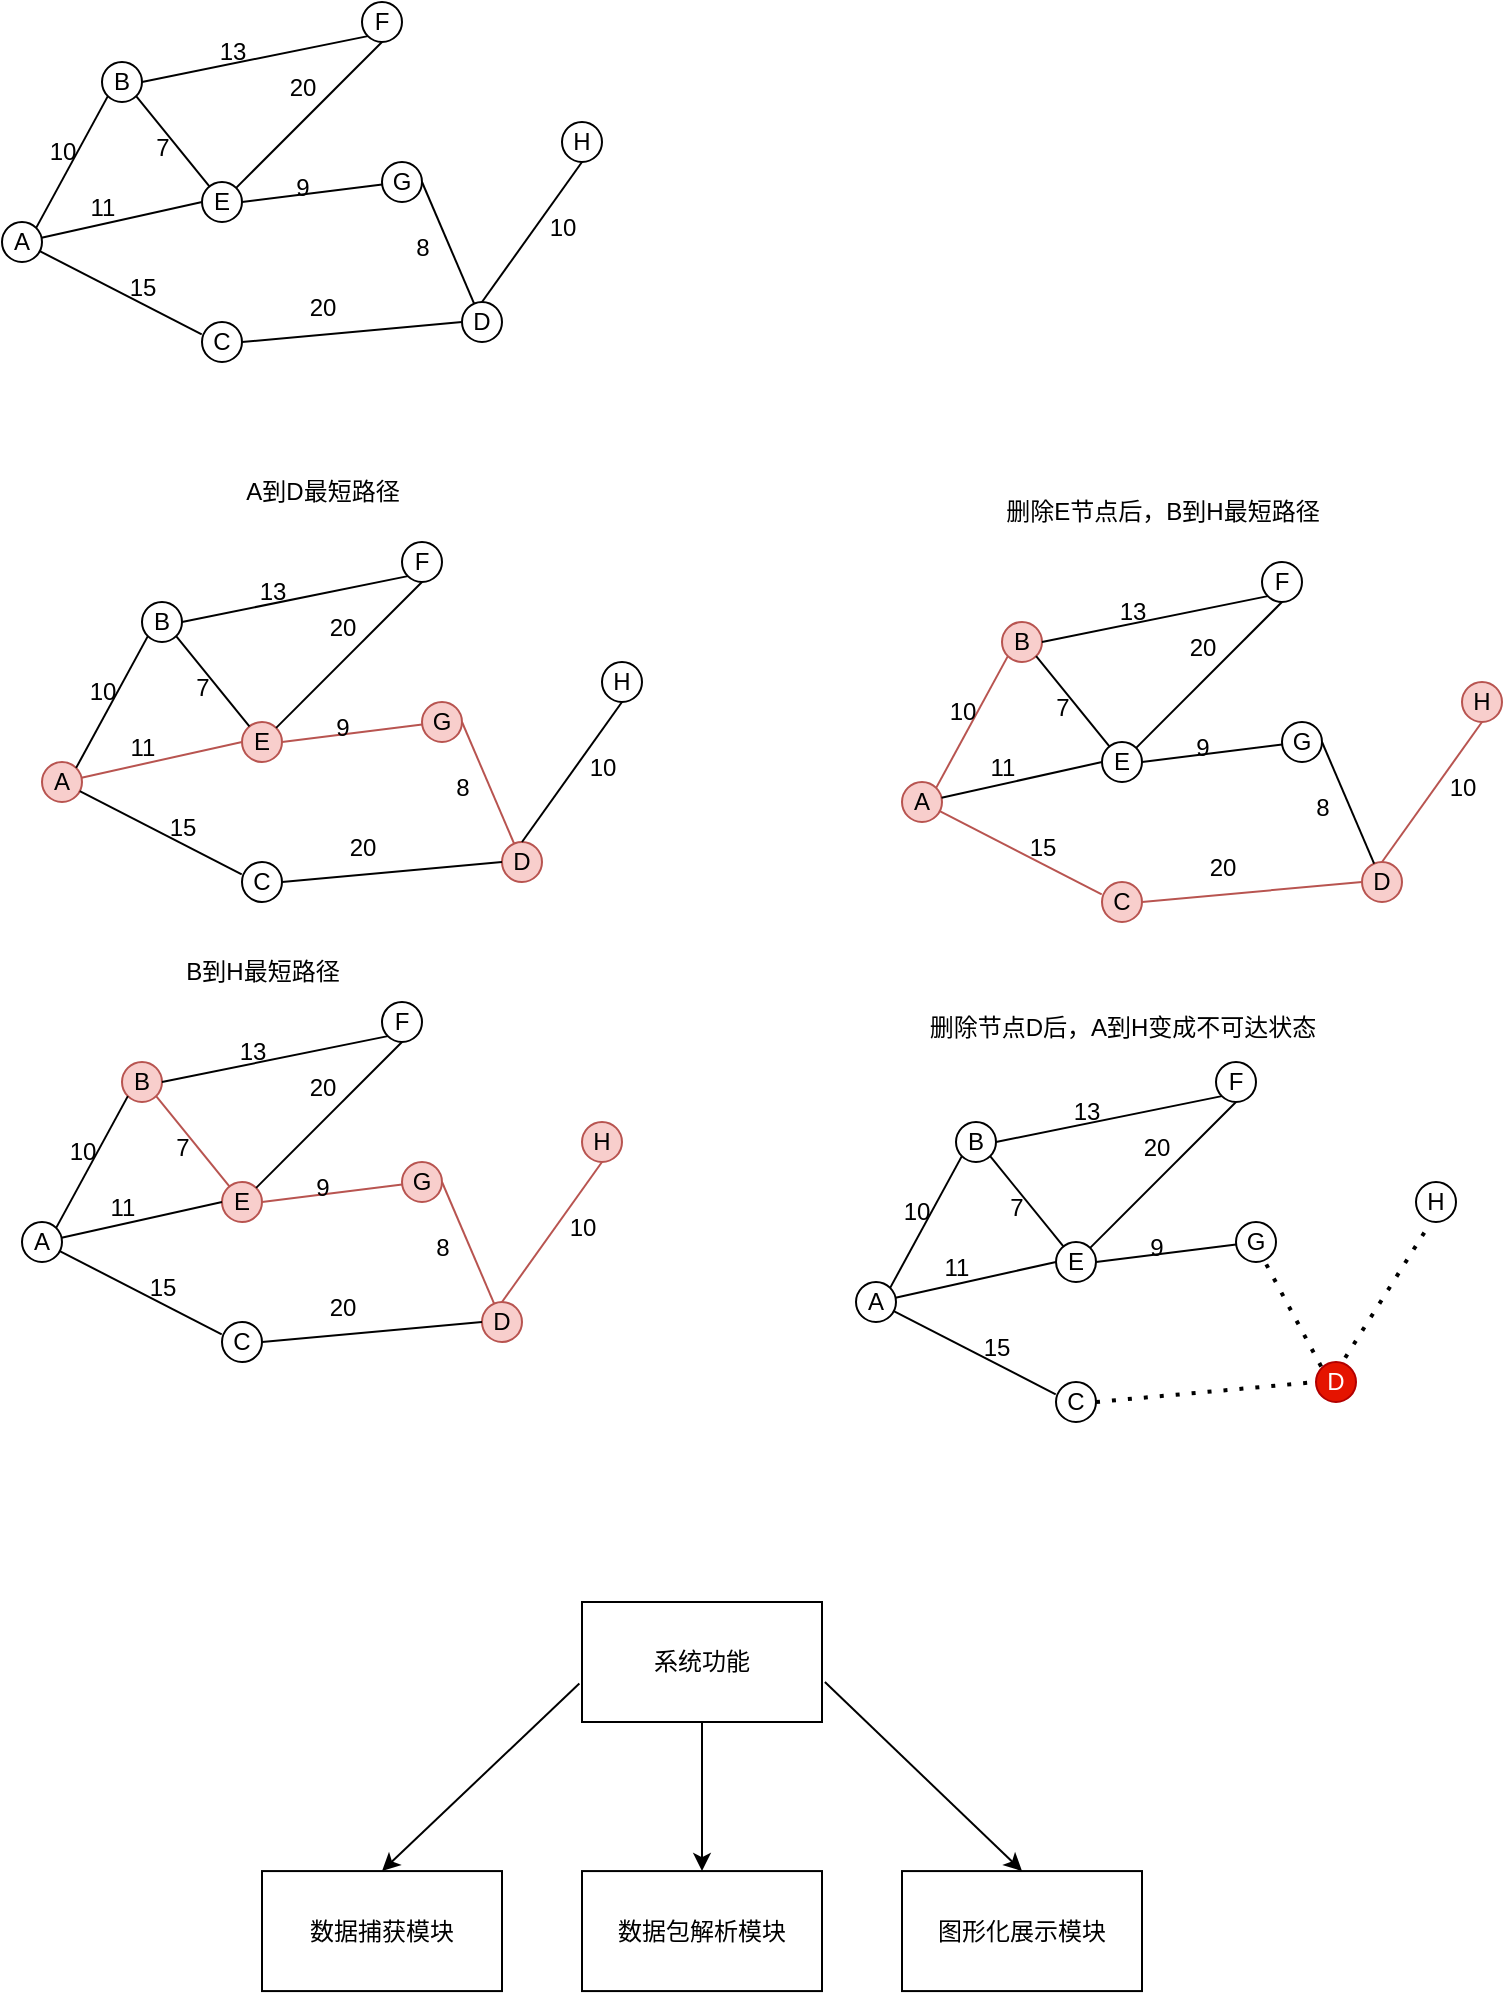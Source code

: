 <mxfile version="24.8.4">
  <diagram name="第 1 页" id="j2bMrI5FaiPhLmk5jfZU">
    <mxGraphModel dx="983" dy="539" grid="1" gridSize="10" guides="1" tooltips="1" connect="1" arrows="1" fold="1" page="1" pageScale="1" pageWidth="827" pageHeight="1169" math="0" shadow="0">
      <root>
        <mxCell id="0" />
        <mxCell id="1" parent="0" />
        <mxCell id="vtL7lDyUbymV2ma0Of8F-2" value="A" style="ellipse;whiteSpace=wrap;html=1;aspect=fixed;" parent="1" vertex="1">
          <mxGeometry x="100" y="350" width="20" height="20" as="geometry" />
        </mxCell>
        <mxCell id="vtL7lDyUbymV2ma0Of8F-3" value="B" style="ellipse;whiteSpace=wrap;html=1;aspect=fixed;" parent="1" vertex="1">
          <mxGeometry x="150" y="270" width="20" height="20" as="geometry" />
        </mxCell>
        <mxCell id="vtL7lDyUbymV2ma0Of8F-4" value="C" style="ellipse;whiteSpace=wrap;html=1;aspect=fixed;" parent="1" vertex="1">
          <mxGeometry x="200" y="400" width="20" height="20" as="geometry" />
        </mxCell>
        <mxCell id="vtL7lDyUbymV2ma0Of8F-5" value="D" style="ellipse;whiteSpace=wrap;html=1;aspect=fixed;" parent="1" vertex="1">
          <mxGeometry x="330" y="390" width="20" height="20" as="geometry" />
        </mxCell>
        <mxCell id="vtL7lDyUbymV2ma0Of8F-6" value="E" style="ellipse;whiteSpace=wrap;html=1;aspect=fixed;" parent="1" vertex="1">
          <mxGeometry x="200" y="330" width="20" height="20" as="geometry" />
        </mxCell>
        <mxCell id="vtL7lDyUbymV2ma0Of8F-7" value="F" style="ellipse;whiteSpace=wrap;html=1;aspect=fixed;" parent="1" vertex="1">
          <mxGeometry x="280" y="240" width="20" height="20" as="geometry" />
        </mxCell>
        <mxCell id="vtL7lDyUbymV2ma0Of8F-8" value="G" style="ellipse;whiteSpace=wrap;html=1;aspect=fixed;" parent="1" vertex="1">
          <mxGeometry x="290" y="320" width="20" height="20" as="geometry" />
        </mxCell>
        <mxCell id="vtL7lDyUbymV2ma0Of8F-10" value="H" style="ellipse;whiteSpace=wrap;html=1;aspect=fixed;" parent="1" vertex="1">
          <mxGeometry x="380" y="300" width="20" height="20" as="geometry" />
        </mxCell>
        <mxCell id="vtL7lDyUbymV2ma0Of8F-48" value="" style="endArrow=none;html=1;rounded=0;exitX=1;exitY=0;exitDx=0;exitDy=0;entryX=0;entryY=1;entryDx=0;entryDy=0;" parent="1" source="vtL7lDyUbymV2ma0Of8F-2" target="vtL7lDyUbymV2ma0Of8F-3" edge="1">
          <mxGeometry width="50" height="50" relative="1" as="geometry">
            <mxPoint x="110" y="340" as="sourcePoint" />
            <mxPoint x="160" y="290" as="targetPoint" />
          </mxGeometry>
        </mxCell>
        <mxCell id="vtL7lDyUbymV2ma0Of8F-49" value="" style="endArrow=none;html=1;rounded=0;entryX=-0.007;entryY=0.307;entryDx=0;entryDy=0;entryPerimeter=0;" parent="1" source="vtL7lDyUbymV2ma0Of8F-2" target="vtL7lDyUbymV2ma0Of8F-4" edge="1">
          <mxGeometry width="50" height="50" relative="1" as="geometry">
            <mxPoint x="130" y="400" as="sourcePoint" />
            <mxPoint x="180" y="350" as="targetPoint" />
          </mxGeometry>
        </mxCell>
        <mxCell id="vtL7lDyUbymV2ma0Of8F-50" value="" style="endArrow=none;html=1;rounded=0;entryX=0;entryY=0.5;entryDx=0;entryDy=0;" parent="1" source="vtL7lDyUbymV2ma0Of8F-2" target="vtL7lDyUbymV2ma0Of8F-6" edge="1">
          <mxGeometry width="50" height="50" relative="1" as="geometry">
            <mxPoint x="130" y="370" as="sourcePoint" />
            <mxPoint x="180" y="320" as="targetPoint" />
          </mxGeometry>
        </mxCell>
        <mxCell id="vtL7lDyUbymV2ma0Of8F-51" value="" style="endArrow=none;html=1;rounded=0;exitX=1;exitY=1;exitDx=0;exitDy=0;" parent="1" source="vtL7lDyUbymV2ma0Of8F-3" target="vtL7lDyUbymV2ma0Of8F-6" edge="1">
          <mxGeometry width="50" height="50" relative="1" as="geometry">
            <mxPoint x="150" y="270" as="sourcePoint" />
            <mxPoint x="200" y="334" as="targetPoint" />
          </mxGeometry>
        </mxCell>
        <mxCell id="vtL7lDyUbymV2ma0Of8F-52" value="" style="endArrow=none;html=1;rounded=0;exitX=1;exitY=0.5;exitDx=0;exitDy=0;entryX=0;entryY=1;entryDx=0;entryDy=0;" parent="1" source="vtL7lDyUbymV2ma0Of8F-3" target="vtL7lDyUbymV2ma0Of8F-7" edge="1">
          <mxGeometry width="50" height="50" relative="1" as="geometry">
            <mxPoint x="180" y="280" as="sourcePoint" />
            <mxPoint x="230" y="230" as="targetPoint" />
          </mxGeometry>
        </mxCell>
        <mxCell id="vtL7lDyUbymV2ma0Of8F-53" value="" style="endArrow=none;html=1;rounded=0;exitX=1;exitY=0.5;exitDx=0;exitDy=0;" parent="1" source="vtL7lDyUbymV2ma0Of8F-6" target="vtL7lDyUbymV2ma0Of8F-8" edge="1">
          <mxGeometry width="50" height="50" relative="1" as="geometry">
            <mxPoint x="230" y="340" as="sourcePoint" />
            <mxPoint x="280" y="290" as="targetPoint" />
          </mxGeometry>
        </mxCell>
        <mxCell id="vtL7lDyUbymV2ma0Of8F-54" value="" style="endArrow=none;html=1;rounded=0;exitX=1;exitY=0;exitDx=0;exitDy=0;entryX=0.5;entryY=1;entryDx=0;entryDy=0;" parent="1" source="vtL7lDyUbymV2ma0Of8F-6" target="vtL7lDyUbymV2ma0Of8F-7" edge="1">
          <mxGeometry width="50" height="50" relative="1" as="geometry">
            <mxPoint x="220" y="330" as="sourcePoint" />
            <mxPoint x="270" y="280" as="targetPoint" />
          </mxGeometry>
        </mxCell>
        <mxCell id="vtL7lDyUbymV2ma0Of8F-55" value="" style="endArrow=none;html=1;rounded=0;exitX=1;exitY=0.5;exitDx=0;exitDy=0;entryX=0;entryY=0.5;entryDx=0;entryDy=0;" parent="1" source="vtL7lDyUbymV2ma0Of8F-4" target="vtL7lDyUbymV2ma0Of8F-5" edge="1">
          <mxGeometry width="50" height="50" relative="1" as="geometry">
            <mxPoint x="260" y="410" as="sourcePoint" />
            <mxPoint x="310" y="360" as="targetPoint" />
          </mxGeometry>
        </mxCell>
        <mxCell id="vtL7lDyUbymV2ma0Of8F-56" value="" style="endArrow=none;html=1;rounded=0;exitX=0.5;exitY=0;exitDx=0;exitDy=0;" parent="1" source="vtL7lDyUbymV2ma0Of8F-5" edge="1">
          <mxGeometry width="50" height="50" relative="1" as="geometry">
            <mxPoint x="340" y="370" as="sourcePoint" />
            <mxPoint x="390" y="320" as="targetPoint" />
          </mxGeometry>
        </mxCell>
        <mxCell id="vtL7lDyUbymV2ma0Of8F-57" value="" style="endArrow=none;html=1;rounded=0;exitX=1;exitY=0.5;exitDx=0;exitDy=0;" parent="1" source="vtL7lDyUbymV2ma0Of8F-8" target="vtL7lDyUbymV2ma0Of8F-5" edge="1">
          <mxGeometry width="50" height="50" relative="1" as="geometry">
            <mxPoint x="330" y="310" as="sourcePoint" />
            <mxPoint x="380" y="260" as="targetPoint" />
          </mxGeometry>
        </mxCell>
        <mxCell id="vtL7lDyUbymV2ma0Of8F-59" value="10" style="text;html=1;align=center;verticalAlign=middle;resizable=0;points=[];autosize=1;strokeColor=none;fillColor=none;" parent="1" vertex="1">
          <mxGeometry x="110" y="300" width="40" height="30" as="geometry" />
        </mxCell>
        <mxCell id="vtL7lDyUbymV2ma0Of8F-60" value="7" style="text;html=1;align=center;verticalAlign=middle;resizable=0;points=[];autosize=1;strokeColor=none;fillColor=none;" parent="1" vertex="1">
          <mxGeometry x="165" y="298" width="30" height="30" as="geometry" />
        </mxCell>
        <mxCell id="vtL7lDyUbymV2ma0Of8F-61" value="11" style="text;html=1;align=center;verticalAlign=middle;resizable=0;points=[];autosize=1;strokeColor=none;fillColor=none;" parent="1" vertex="1">
          <mxGeometry x="130" y="328" width="40" height="30" as="geometry" />
        </mxCell>
        <mxCell id="vtL7lDyUbymV2ma0Of8F-63" value="15" style="text;html=1;align=center;verticalAlign=middle;resizable=0;points=[];autosize=1;strokeColor=none;fillColor=none;" parent="1" vertex="1">
          <mxGeometry x="150" y="368" width="40" height="30" as="geometry" />
        </mxCell>
        <mxCell id="vtL7lDyUbymV2ma0Of8F-64" value="20" style="text;html=1;align=center;verticalAlign=middle;resizable=0;points=[];autosize=1;strokeColor=none;fillColor=none;" parent="1" vertex="1">
          <mxGeometry x="240" y="378" width="40" height="30" as="geometry" />
        </mxCell>
        <mxCell id="vtL7lDyUbymV2ma0Of8F-65" value="9" style="text;html=1;align=center;verticalAlign=middle;resizable=0;points=[];autosize=1;strokeColor=none;fillColor=none;" parent="1" vertex="1">
          <mxGeometry x="235" y="318" width="30" height="30" as="geometry" />
        </mxCell>
        <mxCell id="vtL7lDyUbymV2ma0Of8F-66" value="13" style="text;html=1;align=center;verticalAlign=middle;resizable=0;points=[];autosize=1;strokeColor=none;fillColor=none;" parent="1" vertex="1">
          <mxGeometry x="195" y="250" width="40" height="30" as="geometry" />
        </mxCell>
        <mxCell id="vtL7lDyUbymV2ma0Of8F-67" value="20" style="text;html=1;align=center;verticalAlign=middle;resizable=0;points=[];autosize=1;strokeColor=none;fillColor=none;" parent="1" vertex="1">
          <mxGeometry x="230" y="268" width="40" height="30" as="geometry" />
        </mxCell>
        <mxCell id="vtL7lDyUbymV2ma0Of8F-68" value="8" style="text;html=1;align=center;verticalAlign=middle;resizable=0;points=[];autosize=1;strokeColor=none;fillColor=none;" parent="1" vertex="1">
          <mxGeometry x="295" y="348" width="30" height="30" as="geometry" />
        </mxCell>
        <mxCell id="vtL7lDyUbymV2ma0Of8F-69" value="10" style="text;html=1;align=center;verticalAlign=middle;resizable=0;points=[];autosize=1;strokeColor=none;fillColor=none;" parent="1" vertex="1">
          <mxGeometry x="360" y="338" width="40" height="30" as="geometry" />
        </mxCell>
        <mxCell id="vtL7lDyUbymV2ma0Of8F-70" value="A" style="ellipse;whiteSpace=wrap;html=1;aspect=fixed;fillColor=#f8cecc;strokeColor=#b85450;" parent="1" vertex="1">
          <mxGeometry x="120" y="620" width="20" height="20" as="geometry" />
        </mxCell>
        <mxCell id="vtL7lDyUbymV2ma0Of8F-71" value="B" style="ellipse;whiteSpace=wrap;html=1;aspect=fixed;" parent="1" vertex="1">
          <mxGeometry x="170" y="540" width="20" height="20" as="geometry" />
        </mxCell>
        <mxCell id="vtL7lDyUbymV2ma0Of8F-72" value="C" style="ellipse;whiteSpace=wrap;html=1;aspect=fixed;" parent="1" vertex="1">
          <mxGeometry x="220" y="670" width="20" height="20" as="geometry" />
        </mxCell>
        <mxCell id="vtL7lDyUbymV2ma0Of8F-73" value="D" style="ellipse;whiteSpace=wrap;html=1;aspect=fixed;fillColor=#f8cecc;strokeColor=#b85450;" parent="1" vertex="1">
          <mxGeometry x="350" y="660" width="20" height="20" as="geometry" />
        </mxCell>
        <mxCell id="vtL7lDyUbymV2ma0Of8F-74" value="E" style="ellipse;whiteSpace=wrap;html=1;aspect=fixed;fillColor=#f8cecc;strokeColor=#b85450;" parent="1" vertex="1">
          <mxGeometry x="220" y="600" width="20" height="20" as="geometry" />
        </mxCell>
        <mxCell id="vtL7lDyUbymV2ma0Of8F-75" value="F" style="ellipse;whiteSpace=wrap;html=1;aspect=fixed;" parent="1" vertex="1">
          <mxGeometry x="300" y="510" width="20" height="20" as="geometry" />
        </mxCell>
        <mxCell id="vtL7lDyUbymV2ma0Of8F-76" value="G" style="ellipse;whiteSpace=wrap;html=1;aspect=fixed;fillColor=#f8cecc;strokeColor=#b85450;" parent="1" vertex="1">
          <mxGeometry x="310" y="590" width="20" height="20" as="geometry" />
        </mxCell>
        <mxCell id="vtL7lDyUbymV2ma0Of8F-77" value="H" style="ellipse;whiteSpace=wrap;html=1;aspect=fixed;" parent="1" vertex="1">
          <mxGeometry x="400" y="570" width="20" height="20" as="geometry" />
        </mxCell>
        <mxCell id="vtL7lDyUbymV2ma0Of8F-78" value="" style="endArrow=none;html=1;rounded=0;exitX=1;exitY=0;exitDx=0;exitDy=0;entryX=0;entryY=1;entryDx=0;entryDy=0;" parent="1" source="vtL7lDyUbymV2ma0Of8F-70" target="vtL7lDyUbymV2ma0Of8F-71" edge="1">
          <mxGeometry width="50" height="50" relative="1" as="geometry">
            <mxPoint x="130" y="610" as="sourcePoint" />
            <mxPoint x="180" y="560" as="targetPoint" />
          </mxGeometry>
        </mxCell>
        <mxCell id="vtL7lDyUbymV2ma0Of8F-79" value="" style="endArrow=none;html=1;rounded=0;entryX=-0.007;entryY=0.307;entryDx=0;entryDy=0;entryPerimeter=0;" parent="1" source="vtL7lDyUbymV2ma0Of8F-70" target="vtL7lDyUbymV2ma0Of8F-72" edge="1">
          <mxGeometry width="50" height="50" relative="1" as="geometry">
            <mxPoint x="150" y="670" as="sourcePoint" />
            <mxPoint x="200" y="620" as="targetPoint" />
          </mxGeometry>
        </mxCell>
        <mxCell id="vtL7lDyUbymV2ma0Of8F-80" value="" style="endArrow=none;html=1;rounded=0;entryX=0;entryY=0.5;entryDx=0;entryDy=0;fillColor=#f8cecc;strokeColor=#b85450;" parent="1" source="vtL7lDyUbymV2ma0Of8F-70" target="vtL7lDyUbymV2ma0Of8F-74" edge="1">
          <mxGeometry width="50" height="50" relative="1" as="geometry">
            <mxPoint x="150" y="640" as="sourcePoint" />
            <mxPoint x="200" y="590" as="targetPoint" />
          </mxGeometry>
        </mxCell>
        <mxCell id="vtL7lDyUbymV2ma0Of8F-81" value="" style="endArrow=none;html=1;rounded=0;exitX=1;exitY=1;exitDx=0;exitDy=0;" parent="1" source="vtL7lDyUbymV2ma0Of8F-71" target="vtL7lDyUbymV2ma0Of8F-74" edge="1">
          <mxGeometry width="50" height="50" relative="1" as="geometry">
            <mxPoint x="170" y="540" as="sourcePoint" />
            <mxPoint x="220" y="604" as="targetPoint" />
          </mxGeometry>
        </mxCell>
        <mxCell id="vtL7lDyUbymV2ma0Of8F-82" value="" style="endArrow=none;html=1;rounded=0;exitX=1;exitY=0.5;exitDx=0;exitDy=0;entryX=0;entryY=1;entryDx=0;entryDy=0;" parent="1" source="vtL7lDyUbymV2ma0Of8F-71" target="vtL7lDyUbymV2ma0Of8F-75" edge="1">
          <mxGeometry width="50" height="50" relative="1" as="geometry">
            <mxPoint x="200" y="550" as="sourcePoint" />
            <mxPoint x="250" y="500" as="targetPoint" />
          </mxGeometry>
        </mxCell>
        <mxCell id="vtL7lDyUbymV2ma0Of8F-83" value="" style="endArrow=none;html=1;rounded=0;exitX=1;exitY=0.5;exitDx=0;exitDy=0;fillColor=#f8cecc;strokeColor=#b85450;" parent="1" source="vtL7lDyUbymV2ma0Of8F-74" target="vtL7lDyUbymV2ma0Of8F-76" edge="1">
          <mxGeometry width="50" height="50" relative="1" as="geometry">
            <mxPoint x="250" y="610" as="sourcePoint" />
            <mxPoint x="300" y="560" as="targetPoint" />
          </mxGeometry>
        </mxCell>
        <mxCell id="vtL7lDyUbymV2ma0Of8F-84" value="" style="endArrow=none;html=1;rounded=0;exitX=1;exitY=0;exitDx=0;exitDy=0;entryX=0.5;entryY=1;entryDx=0;entryDy=0;" parent="1" source="vtL7lDyUbymV2ma0Of8F-74" target="vtL7lDyUbymV2ma0Of8F-75" edge="1">
          <mxGeometry width="50" height="50" relative="1" as="geometry">
            <mxPoint x="240" y="600" as="sourcePoint" />
            <mxPoint x="290" y="550" as="targetPoint" />
          </mxGeometry>
        </mxCell>
        <mxCell id="vtL7lDyUbymV2ma0Of8F-85" value="" style="endArrow=none;html=1;rounded=0;exitX=1;exitY=0.5;exitDx=0;exitDy=0;entryX=0;entryY=0.5;entryDx=0;entryDy=0;" parent="1" source="vtL7lDyUbymV2ma0Of8F-72" target="vtL7lDyUbymV2ma0Of8F-73" edge="1">
          <mxGeometry width="50" height="50" relative="1" as="geometry">
            <mxPoint x="280" y="680" as="sourcePoint" />
            <mxPoint x="330" y="630" as="targetPoint" />
          </mxGeometry>
        </mxCell>
        <mxCell id="vtL7lDyUbymV2ma0Of8F-86" value="" style="endArrow=none;html=1;rounded=0;exitX=0.5;exitY=0;exitDx=0;exitDy=0;" parent="1" source="vtL7lDyUbymV2ma0Of8F-73" edge="1">
          <mxGeometry width="50" height="50" relative="1" as="geometry">
            <mxPoint x="360" y="640" as="sourcePoint" />
            <mxPoint x="410" y="590" as="targetPoint" />
          </mxGeometry>
        </mxCell>
        <mxCell id="vtL7lDyUbymV2ma0Of8F-87" value="" style="endArrow=none;html=1;rounded=0;exitX=1;exitY=0.5;exitDx=0;exitDy=0;fillColor=#f8cecc;strokeColor=#b85450;" parent="1" source="vtL7lDyUbymV2ma0Of8F-76" target="vtL7lDyUbymV2ma0Of8F-73" edge="1">
          <mxGeometry width="50" height="50" relative="1" as="geometry">
            <mxPoint x="350" y="580" as="sourcePoint" />
            <mxPoint x="400" y="530" as="targetPoint" />
          </mxGeometry>
        </mxCell>
        <mxCell id="vtL7lDyUbymV2ma0Of8F-88" value="10" style="text;html=1;align=center;verticalAlign=middle;resizable=0;points=[];autosize=1;strokeColor=none;fillColor=none;" parent="1" vertex="1">
          <mxGeometry x="130" y="570" width="40" height="30" as="geometry" />
        </mxCell>
        <mxCell id="vtL7lDyUbymV2ma0Of8F-89" value="7" style="text;html=1;align=center;verticalAlign=middle;resizable=0;points=[];autosize=1;strokeColor=none;fillColor=none;" parent="1" vertex="1">
          <mxGeometry x="185" y="568" width="30" height="30" as="geometry" />
        </mxCell>
        <mxCell id="vtL7lDyUbymV2ma0Of8F-90" value="11" style="text;html=1;align=center;verticalAlign=middle;resizable=0;points=[];autosize=1;strokeColor=none;fillColor=none;" parent="1" vertex="1">
          <mxGeometry x="150" y="598" width="40" height="30" as="geometry" />
        </mxCell>
        <mxCell id="vtL7lDyUbymV2ma0Of8F-91" value="15" style="text;html=1;align=center;verticalAlign=middle;resizable=0;points=[];autosize=1;strokeColor=none;fillColor=none;" parent="1" vertex="1">
          <mxGeometry x="170" y="638" width="40" height="30" as="geometry" />
        </mxCell>
        <mxCell id="vtL7lDyUbymV2ma0Of8F-92" value="20" style="text;html=1;align=center;verticalAlign=middle;resizable=0;points=[];autosize=1;strokeColor=none;fillColor=none;" parent="1" vertex="1">
          <mxGeometry x="260" y="648" width="40" height="30" as="geometry" />
        </mxCell>
        <mxCell id="vtL7lDyUbymV2ma0Of8F-93" value="9" style="text;html=1;align=center;verticalAlign=middle;resizable=0;points=[];autosize=1;strokeColor=none;fillColor=none;" parent="1" vertex="1">
          <mxGeometry x="255" y="588" width="30" height="30" as="geometry" />
        </mxCell>
        <mxCell id="vtL7lDyUbymV2ma0Of8F-94" value="13" style="text;html=1;align=center;verticalAlign=middle;resizable=0;points=[];autosize=1;strokeColor=none;fillColor=none;" parent="1" vertex="1">
          <mxGeometry x="215" y="520" width="40" height="30" as="geometry" />
        </mxCell>
        <mxCell id="vtL7lDyUbymV2ma0Of8F-95" value="20" style="text;html=1;align=center;verticalAlign=middle;resizable=0;points=[];autosize=1;strokeColor=none;fillColor=none;" parent="1" vertex="1">
          <mxGeometry x="250" y="538" width="40" height="30" as="geometry" />
        </mxCell>
        <mxCell id="vtL7lDyUbymV2ma0Of8F-96" value="8" style="text;html=1;align=center;verticalAlign=middle;resizable=0;points=[];autosize=1;strokeColor=none;fillColor=none;" parent="1" vertex="1">
          <mxGeometry x="315" y="618" width="30" height="30" as="geometry" />
        </mxCell>
        <mxCell id="vtL7lDyUbymV2ma0Of8F-97" value="10" style="text;html=1;align=center;verticalAlign=middle;resizable=0;points=[];autosize=1;strokeColor=none;fillColor=none;" parent="1" vertex="1">
          <mxGeometry x="380" y="608" width="40" height="30" as="geometry" />
        </mxCell>
        <mxCell id="vtL7lDyUbymV2ma0Of8F-98" value="A到D最短路径" style="text;html=1;align=center;verticalAlign=middle;resizable=0;points=[];autosize=1;strokeColor=none;fillColor=none;" parent="1" vertex="1">
          <mxGeometry x="210" y="470" width="100" height="30" as="geometry" />
        </mxCell>
        <mxCell id="vtL7lDyUbymV2ma0Of8F-99" value="A" style="ellipse;whiteSpace=wrap;html=1;aspect=fixed;" parent="1" vertex="1">
          <mxGeometry x="110" y="850" width="20" height="20" as="geometry" />
        </mxCell>
        <mxCell id="vtL7lDyUbymV2ma0Of8F-100" value="B" style="ellipse;whiteSpace=wrap;html=1;aspect=fixed;fillColor=#f8cecc;strokeColor=#b85450;" parent="1" vertex="1">
          <mxGeometry x="160" y="770" width="20" height="20" as="geometry" />
        </mxCell>
        <mxCell id="vtL7lDyUbymV2ma0Of8F-101" value="C" style="ellipse;whiteSpace=wrap;html=1;aspect=fixed;" parent="1" vertex="1">
          <mxGeometry x="210" y="900" width="20" height="20" as="geometry" />
        </mxCell>
        <mxCell id="vtL7lDyUbymV2ma0Of8F-102" value="D" style="ellipse;whiteSpace=wrap;html=1;aspect=fixed;fillColor=#f8cecc;strokeColor=#b85450;" parent="1" vertex="1">
          <mxGeometry x="340" y="890" width="20" height="20" as="geometry" />
        </mxCell>
        <mxCell id="vtL7lDyUbymV2ma0Of8F-103" value="E" style="ellipse;whiteSpace=wrap;html=1;aspect=fixed;fillColor=#f8cecc;strokeColor=#b85450;" parent="1" vertex="1">
          <mxGeometry x="210" y="830" width="20" height="20" as="geometry" />
        </mxCell>
        <mxCell id="vtL7lDyUbymV2ma0Of8F-104" value="F" style="ellipse;whiteSpace=wrap;html=1;aspect=fixed;" parent="1" vertex="1">
          <mxGeometry x="290" y="740" width="20" height="20" as="geometry" />
        </mxCell>
        <mxCell id="vtL7lDyUbymV2ma0Of8F-105" value="G" style="ellipse;whiteSpace=wrap;html=1;aspect=fixed;fillColor=#f8cecc;strokeColor=#b85450;" parent="1" vertex="1">
          <mxGeometry x="300" y="820" width="20" height="20" as="geometry" />
        </mxCell>
        <mxCell id="vtL7lDyUbymV2ma0Of8F-106" value="H" style="ellipse;whiteSpace=wrap;html=1;aspect=fixed;fillColor=#f8cecc;strokeColor=#b85450;" parent="1" vertex="1">
          <mxGeometry x="390" y="800" width="20" height="20" as="geometry" />
        </mxCell>
        <mxCell id="vtL7lDyUbymV2ma0Of8F-107" value="" style="endArrow=none;html=1;rounded=0;exitX=1;exitY=0;exitDx=0;exitDy=0;entryX=0;entryY=1;entryDx=0;entryDy=0;" parent="1" source="vtL7lDyUbymV2ma0Of8F-99" target="vtL7lDyUbymV2ma0Of8F-100" edge="1">
          <mxGeometry width="50" height="50" relative="1" as="geometry">
            <mxPoint x="120" y="840" as="sourcePoint" />
            <mxPoint x="170" y="790" as="targetPoint" />
          </mxGeometry>
        </mxCell>
        <mxCell id="vtL7lDyUbymV2ma0Of8F-108" value="" style="endArrow=none;html=1;rounded=0;entryX=-0.007;entryY=0.307;entryDx=0;entryDy=0;entryPerimeter=0;" parent="1" source="vtL7lDyUbymV2ma0Of8F-99" target="vtL7lDyUbymV2ma0Of8F-101" edge="1">
          <mxGeometry width="50" height="50" relative="1" as="geometry">
            <mxPoint x="140" y="900" as="sourcePoint" />
            <mxPoint x="190" y="850" as="targetPoint" />
          </mxGeometry>
        </mxCell>
        <mxCell id="vtL7lDyUbymV2ma0Of8F-109" value="" style="endArrow=none;html=1;rounded=0;entryX=0;entryY=0.5;entryDx=0;entryDy=0;" parent="1" source="vtL7lDyUbymV2ma0Of8F-99" target="vtL7lDyUbymV2ma0Of8F-103" edge="1">
          <mxGeometry width="50" height="50" relative="1" as="geometry">
            <mxPoint x="140" y="870" as="sourcePoint" />
            <mxPoint x="190" y="820" as="targetPoint" />
          </mxGeometry>
        </mxCell>
        <mxCell id="vtL7lDyUbymV2ma0Of8F-110" value="" style="endArrow=none;html=1;rounded=0;exitX=1;exitY=1;exitDx=0;exitDy=0;fillColor=#f8cecc;strokeColor=#b85450;" parent="1" source="vtL7lDyUbymV2ma0Of8F-100" target="vtL7lDyUbymV2ma0Of8F-103" edge="1">
          <mxGeometry width="50" height="50" relative="1" as="geometry">
            <mxPoint x="160" y="770" as="sourcePoint" />
            <mxPoint x="210" y="834" as="targetPoint" />
          </mxGeometry>
        </mxCell>
        <mxCell id="vtL7lDyUbymV2ma0Of8F-111" value="" style="endArrow=none;html=1;rounded=0;exitX=1;exitY=0.5;exitDx=0;exitDy=0;entryX=0;entryY=1;entryDx=0;entryDy=0;" parent="1" source="vtL7lDyUbymV2ma0Of8F-100" target="vtL7lDyUbymV2ma0Of8F-104" edge="1">
          <mxGeometry width="50" height="50" relative="1" as="geometry">
            <mxPoint x="190" y="780" as="sourcePoint" />
            <mxPoint x="240" y="730" as="targetPoint" />
          </mxGeometry>
        </mxCell>
        <mxCell id="vtL7lDyUbymV2ma0Of8F-112" value="" style="endArrow=none;html=1;rounded=0;exitX=1;exitY=0.5;exitDx=0;exitDy=0;fillColor=#f8cecc;strokeColor=#b85450;" parent="1" source="vtL7lDyUbymV2ma0Of8F-103" target="vtL7lDyUbymV2ma0Of8F-105" edge="1">
          <mxGeometry width="50" height="50" relative="1" as="geometry">
            <mxPoint x="240" y="840" as="sourcePoint" />
            <mxPoint x="290" y="790" as="targetPoint" />
          </mxGeometry>
        </mxCell>
        <mxCell id="vtL7lDyUbymV2ma0Of8F-113" value="" style="endArrow=none;html=1;rounded=0;exitX=1;exitY=0;exitDx=0;exitDy=0;entryX=0.5;entryY=1;entryDx=0;entryDy=0;" parent="1" source="vtL7lDyUbymV2ma0Of8F-103" target="vtL7lDyUbymV2ma0Of8F-104" edge="1">
          <mxGeometry width="50" height="50" relative="1" as="geometry">
            <mxPoint x="230" y="830" as="sourcePoint" />
            <mxPoint x="280" y="780" as="targetPoint" />
          </mxGeometry>
        </mxCell>
        <mxCell id="vtL7lDyUbymV2ma0Of8F-114" value="" style="endArrow=none;html=1;rounded=0;exitX=1;exitY=0.5;exitDx=0;exitDy=0;entryX=0;entryY=0.5;entryDx=0;entryDy=0;" parent="1" source="vtL7lDyUbymV2ma0Of8F-101" target="vtL7lDyUbymV2ma0Of8F-102" edge="1">
          <mxGeometry width="50" height="50" relative="1" as="geometry">
            <mxPoint x="270" y="910" as="sourcePoint" />
            <mxPoint x="320" y="860" as="targetPoint" />
          </mxGeometry>
        </mxCell>
        <mxCell id="vtL7lDyUbymV2ma0Of8F-115" value="" style="endArrow=none;html=1;rounded=0;exitX=0.5;exitY=0;exitDx=0;exitDy=0;fillColor=#f8cecc;strokeColor=#b85450;" parent="1" source="vtL7lDyUbymV2ma0Of8F-102" edge="1">
          <mxGeometry width="50" height="50" relative="1" as="geometry">
            <mxPoint x="350" y="870" as="sourcePoint" />
            <mxPoint x="400" y="820" as="targetPoint" />
          </mxGeometry>
        </mxCell>
        <mxCell id="vtL7lDyUbymV2ma0Of8F-116" value="" style="endArrow=none;html=1;rounded=0;exitX=1;exitY=0.5;exitDx=0;exitDy=0;fillColor=#f8cecc;strokeColor=#b85450;" parent="1" source="vtL7lDyUbymV2ma0Of8F-105" target="vtL7lDyUbymV2ma0Of8F-102" edge="1">
          <mxGeometry width="50" height="50" relative="1" as="geometry">
            <mxPoint x="340" y="810" as="sourcePoint" />
            <mxPoint x="390" y="760" as="targetPoint" />
          </mxGeometry>
        </mxCell>
        <mxCell id="vtL7lDyUbymV2ma0Of8F-117" value="10" style="text;html=1;align=center;verticalAlign=middle;resizable=0;points=[];autosize=1;strokeColor=none;fillColor=none;" parent="1" vertex="1">
          <mxGeometry x="120" y="800" width="40" height="30" as="geometry" />
        </mxCell>
        <mxCell id="vtL7lDyUbymV2ma0Of8F-118" value="7" style="text;html=1;align=center;verticalAlign=middle;resizable=0;points=[];autosize=1;strokeColor=none;fillColor=none;" parent="1" vertex="1">
          <mxGeometry x="175" y="798" width="30" height="30" as="geometry" />
        </mxCell>
        <mxCell id="vtL7lDyUbymV2ma0Of8F-119" value="11" style="text;html=1;align=center;verticalAlign=middle;resizable=0;points=[];autosize=1;strokeColor=none;fillColor=none;" parent="1" vertex="1">
          <mxGeometry x="140" y="828" width="40" height="30" as="geometry" />
        </mxCell>
        <mxCell id="vtL7lDyUbymV2ma0Of8F-120" value="15" style="text;html=1;align=center;verticalAlign=middle;resizable=0;points=[];autosize=1;strokeColor=none;fillColor=none;" parent="1" vertex="1">
          <mxGeometry x="160" y="868" width="40" height="30" as="geometry" />
        </mxCell>
        <mxCell id="vtL7lDyUbymV2ma0Of8F-121" value="20" style="text;html=1;align=center;verticalAlign=middle;resizable=0;points=[];autosize=1;strokeColor=none;fillColor=none;" parent="1" vertex="1">
          <mxGeometry x="250" y="878" width="40" height="30" as="geometry" />
        </mxCell>
        <mxCell id="vtL7lDyUbymV2ma0Of8F-122" value="9" style="text;html=1;align=center;verticalAlign=middle;resizable=0;points=[];autosize=1;strokeColor=none;fillColor=none;" parent="1" vertex="1">
          <mxGeometry x="245" y="818" width="30" height="30" as="geometry" />
        </mxCell>
        <mxCell id="vtL7lDyUbymV2ma0Of8F-123" value="13" style="text;html=1;align=center;verticalAlign=middle;resizable=0;points=[];autosize=1;strokeColor=none;fillColor=none;" parent="1" vertex="1">
          <mxGeometry x="205" y="750" width="40" height="30" as="geometry" />
        </mxCell>
        <mxCell id="vtL7lDyUbymV2ma0Of8F-124" value="20" style="text;html=1;align=center;verticalAlign=middle;resizable=0;points=[];autosize=1;strokeColor=none;fillColor=none;" parent="1" vertex="1">
          <mxGeometry x="240" y="768" width="40" height="30" as="geometry" />
        </mxCell>
        <mxCell id="vtL7lDyUbymV2ma0Of8F-125" value="8" style="text;html=1;align=center;verticalAlign=middle;resizable=0;points=[];autosize=1;strokeColor=none;fillColor=none;" parent="1" vertex="1">
          <mxGeometry x="305" y="848" width="30" height="30" as="geometry" />
        </mxCell>
        <mxCell id="vtL7lDyUbymV2ma0Of8F-126" value="10" style="text;html=1;align=center;verticalAlign=middle;resizable=0;points=[];autosize=1;strokeColor=none;fillColor=none;" parent="1" vertex="1">
          <mxGeometry x="370" y="838" width="40" height="30" as="geometry" />
        </mxCell>
        <mxCell id="vtL7lDyUbymV2ma0Of8F-127" value="B到H最短路径" style="text;html=1;align=center;verticalAlign=middle;resizable=0;points=[];autosize=1;strokeColor=none;fillColor=none;" parent="1" vertex="1">
          <mxGeometry x="180" y="710" width="100" height="30" as="geometry" />
        </mxCell>
        <mxCell id="vtL7lDyUbymV2ma0Of8F-128" value="A" style="ellipse;whiteSpace=wrap;html=1;aspect=fixed;fillColor=#f8cecc;strokeColor=#b85450;" parent="1" vertex="1">
          <mxGeometry x="550" y="630" width="20" height="20" as="geometry" />
        </mxCell>
        <mxCell id="vtL7lDyUbymV2ma0Of8F-129" value="B" style="ellipse;whiteSpace=wrap;html=1;aspect=fixed;fillColor=#f8cecc;strokeColor=#b85450;" parent="1" vertex="1">
          <mxGeometry x="600" y="550" width="20" height="20" as="geometry" />
        </mxCell>
        <mxCell id="vtL7lDyUbymV2ma0Of8F-130" value="C" style="ellipse;whiteSpace=wrap;html=1;aspect=fixed;fillColor=#f8cecc;strokeColor=#b85450;" parent="1" vertex="1">
          <mxGeometry x="650" y="680" width="20" height="20" as="geometry" />
        </mxCell>
        <mxCell id="vtL7lDyUbymV2ma0Of8F-131" value="D" style="ellipse;whiteSpace=wrap;html=1;aspect=fixed;fillColor=#f8cecc;strokeColor=#b85450;" parent="1" vertex="1">
          <mxGeometry x="780" y="670" width="20" height="20" as="geometry" />
        </mxCell>
        <mxCell id="vtL7lDyUbymV2ma0Of8F-132" value="E" style="ellipse;whiteSpace=wrap;html=1;aspect=fixed;" parent="1" vertex="1">
          <mxGeometry x="650" y="610" width="20" height="20" as="geometry" />
        </mxCell>
        <mxCell id="vtL7lDyUbymV2ma0Of8F-133" value="F" style="ellipse;whiteSpace=wrap;html=1;aspect=fixed;" parent="1" vertex="1">
          <mxGeometry x="730" y="520" width="20" height="20" as="geometry" />
        </mxCell>
        <mxCell id="vtL7lDyUbymV2ma0Of8F-134" value="G" style="ellipse;whiteSpace=wrap;html=1;aspect=fixed;" parent="1" vertex="1">
          <mxGeometry x="740" y="600" width="20" height="20" as="geometry" />
        </mxCell>
        <mxCell id="vtL7lDyUbymV2ma0Of8F-135" value="H" style="ellipse;whiteSpace=wrap;html=1;aspect=fixed;fillColor=#f8cecc;strokeColor=#b85450;" parent="1" vertex="1">
          <mxGeometry x="830" y="580" width="20" height="20" as="geometry" />
        </mxCell>
        <mxCell id="vtL7lDyUbymV2ma0Of8F-136" value="" style="endArrow=none;html=1;rounded=0;exitX=1;exitY=0;exitDx=0;exitDy=0;entryX=0;entryY=1;entryDx=0;entryDy=0;fillColor=#f8cecc;strokeColor=#b85450;" parent="1" source="vtL7lDyUbymV2ma0Of8F-128" target="vtL7lDyUbymV2ma0Of8F-129" edge="1">
          <mxGeometry width="50" height="50" relative="1" as="geometry">
            <mxPoint x="560" y="620" as="sourcePoint" />
            <mxPoint x="610" y="570" as="targetPoint" />
          </mxGeometry>
        </mxCell>
        <mxCell id="vtL7lDyUbymV2ma0Of8F-137" value="" style="endArrow=none;html=1;rounded=0;entryX=-0.007;entryY=0.307;entryDx=0;entryDy=0;entryPerimeter=0;fillColor=#f8cecc;strokeColor=#b85450;" parent="1" source="vtL7lDyUbymV2ma0Of8F-128" target="vtL7lDyUbymV2ma0Of8F-130" edge="1">
          <mxGeometry width="50" height="50" relative="1" as="geometry">
            <mxPoint x="580" y="680" as="sourcePoint" />
            <mxPoint x="630" y="630" as="targetPoint" />
          </mxGeometry>
        </mxCell>
        <mxCell id="vtL7lDyUbymV2ma0Of8F-138" value="" style="endArrow=none;html=1;rounded=0;entryX=0;entryY=0.5;entryDx=0;entryDy=0;" parent="1" source="vtL7lDyUbymV2ma0Of8F-128" target="vtL7lDyUbymV2ma0Of8F-132" edge="1">
          <mxGeometry width="50" height="50" relative="1" as="geometry">
            <mxPoint x="580" y="650" as="sourcePoint" />
            <mxPoint x="630" y="600" as="targetPoint" />
          </mxGeometry>
        </mxCell>
        <mxCell id="vtL7lDyUbymV2ma0Of8F-139" value="" style="endArrow=none;html=1;rounded=0;exitX=1;exitY=1;exitDx=0;exitDy=0;" parent="1" source="vtL7lDyUbymV2ma0Of8F-129" target="vtL7lDyUbymV2ma0Of8F-132" edge="1">
          <mxGeometry width="50" height="50" relative="1" as="geometry">
            <mxPoint x="600" y="550" as="sourcePoint" />
            <mxPoint x="650" y="614" as="targetPoint" />
          </mxGeometry>
        </mxCell>
        <mxCell id="vtL7lDyUbymV2ma0Of8F-140" value="" style="endArrow=none;html=1;rounded=0;exitX=1;exitY=0.5;exitDx=0;exitDy=0;entryX=0;entryY=1;entryDx=0;entryDy=0;" parent="1" source="vtL7lDyUbymV2ma0Of8F-129" target="vtL7lDyUbymV2ma0Of8F-133" edge="1">
          <mxGeometry width="50" height="50" relative="1" as="geometry">
            <mxPoint x="630" y="560" as="sourcePoint" />
            <mxPoint x="680" y="510" as="targetPoint" />
          </mxGeometry>
        </mxCell>
        <mxCell id="vtL7lDyUbymV2ma0Of8F-141" value="" style="endArrow=none;html=1;rounded=0;exitX=1;exitY=0.5;exitDx=0;exitDy=0;" parent="1" source="vtL7lDyUbymV2ma0Of8F-132" target="vtL7lDyUbymV2ma0Of8F-134" edge="1">
          <mxGeometry width="50" height="50" relative="1" as="geometry">
            <mxPoint x="680" y="620" as="sourcePoint" />
            <mxPoint x="730" y="570" as="targetPoint" />
          </mxGeometry>
        </mxCell>
        <mxCell id="vtL7lDyUbymV2ma0Of8F-142" value="" style="endArrow=none;html=1;rounded=0;exitX=1;exitY=0;exitDx=0;exitDy=0;entryX=0.5;entryY=1;entryDx=0;entryDy=0;" parent="1" source="vtL7lDyUbymV2ma0Of8F-132" target="vtL7lDyUbymV2ma0Of8F-133" edge="1">
          <mxGeometry width="50" height="50" relative="1" as="geometry">
            <mxPoint x="670" y="610" as="sourcePoint" />
            <mxPoint x="720" y="560" as="targetPoint" />
          </mxGeometry>
        </mxCell>
        <mxCell id="vtL7lDyUbymV2ma0Of8F-143" value="" style="endArrow=none;html=1;rounded=0;exitX=1;exitY=0.5;exitDx=0;exitDy=0;entryX=0;entryY=0.5;entryDx=0;entryDy=0;fillColor=#f8cecc;strokeColor=#b85450;" parent="1" source="vtL7lDyUbymV2ma0Of8F-130" target="vtL7lDyUbymV2ma0Of8F-131" edge="1">
          <mxGeometry width="50" height="50" relative="1" as="geometry">
            <mxPoint x="710" y="690" as="sourcePoint" />
            <mxPoint x="760" y="640" as="targetPoint" />
          </mxGeometry>
        </mxCell>
        <mxCell id="vtL7lDyUbymV2ma0Of8F-144" value="" style="endArrow=none;html=1;rounded=0;exitX=0.5;exitY=0;exitDx=0;exitDy=0;fillColor=#f8cecc;strokeColor=#b85450;" parent="1" source="vtL7lDyUbymV2ma0Of8F-131" edge="1">
          <mxGeometry width="50" height="50" relative="1" as="geometry">
            <mxPoint x="790" y="650" as="sourcePoint" />
            <mxPoint x="840" y="600" as="targetPoint" />
          </mxGeometry>
        </mxCell>
        <mxCell id="vtL7lDyUbymV2ma0Of8F-145" value="" style="endArrow=none;html=1;rounded=0;exitX=1;exitY=0.5;exitDx=0;exitDy=0;" parent="1" source="vtL7lDyUbymV2ma0Of8F-134" target="vtL7lDyUbymV2ma0Of8F-131" edge="1">
          <mxGeometry width="50" height="50" relative="1" as="geometry">
            <mxPoint x="780" y="590" as="sourcePoint" />
            <mxPoint x="830" y="540" as="targetPoint" />
          </mxGeometry>
        </mxCell>
        <mxCell id="vtL7lDyUbymV2ma0Of8F-146" value="10" style="text;html=1;align=center;verticalAlign=middle;resizable=0;points=[];autosize=1;strokeColor=none;fillColor=none;" parent="1" vertex="1">
          <mxGeometry x="560" y="580" width="40" height="30" as="geometry" />
        </mxCell>
        <mxCell id="vtL7lDyUbymV2ma0Of8F-147" value="7" style="text;html=1;align=center;verticalAlign=middle;resizable=0;points=[];autosize=1;strokeColor=none;fillColor=none;" parent="1" vertex="1">
          <mxGeometry x="615" y="578" width="30" height="30" as="geometry" />
        </mxCell>
        <mxCell id="vtL7lDyUbymV2ma0Of8F-148" value="11" style="text;html=1;align=center;verticalAlign=middle;resizable=0;points=[];autosize=1;strokeColor=none;fillColor=none;" parent="1" vertex="1">
          <mxGeometry x="580" y="608" width="40" height="30" as="geometry" />
        </mxCell>
        <mxCell id="vtL7lDyUbymV2ma0Of8F-149" value="15" style="text;html=1;align=center;verticalAlign=middle;resizable=0;points=[];autosize=1;strokeColor=none;fillColor=none;" parent="1" vertex="1">
          <mxGeometry x="600" y="648" width="40" height="30" as="geometry" />
        </mxCell>
        <mxCell id="vtL7lDyUbymV2ma0Of8F-150" value="20" style="text;html=1;align=center;verticalAlign=middle;resizable=0;points=[];autosize=1;strokeColor=none;fillColor=none;" parent="1" vertex="1">
          <mxGeometry x="690" y="658" width="40" height="30" as="geometry" />
        </mxCell>
        <mxCell id="vtL7lDyUbymV2ma0Of8F-151" value="9" style="text;html=1;align=center;verticalAlign=middle;resizable=0;points=[];autosize=1;strokeColor=none;fillColor=none;" parent="1" vertex="1">
          <mxGeometry x="685" y="598" width="30" height="30" as="geometry" />
        </mxCell>
        <mxCell id="vtL7lDyUbymV2ma0Of8F-152" value="13" style="text;html=1;align=center;verticalAlign=middle;resizable=0;points=[];autosize=1;strokeColor=none;fillColor=none;" parent="1" vertex="1">
          <mxGeometry x="645" y="530" width="40" height="30" as="geometry" />
        </mxCell>
        <mxCell id="vtL7lDyUbymV2ma0Of8F-153" value="20" style="text;html=1;align=center;verticalAlign=middle;resizable=0;points=[];autosize=1;strokeColor=none;fillColor=none;" parent="1" vertex="1">
          <mxGeometry x="680" y="548" width="40" height="30" as="geometry" />
        </mxCell>
        <mxCell id="vtL7lDyUbymV2ma0Of8F-154" value="8" style="text;html=1;align=center;verticalAlign=middle;resizable=0;points=[];autosize=1;strokeColor=none;fillColor=none;" parent="1" vertex="1">
          <mxGeometry x="745" y="628" width="30" height="30" as="geometry" />
        </mxCell>
        <mxCell id="vtL7lDyUbymV2ma0Of8F-155" value="10" style="text;html=1;align=center;verticalAlign=middle;resizable=0;points=[];autosize=1;strokeColor=none;fillColor=none;" parent="1" vertex="1">
          <mxGeometry x="810" y="618" width="40" height="30" as="geometry" />
        </mxCell>
        <mxCell id="vtL7lDyUbymV2ma0Of8F-156" value="删除E节点后，B到H最短路径" style="text;html=1;align=center;verticalAlign=middle;resizable=0;points=[];autosize=1;strokeColor=none;fillColor=none;" parent="1" vertex="1">
          <mxGeometry x="590" y="480" width="180" height="30" as="geometry" />
        </mxCell>
        <mxCell id="vtL7lDyUbymV2ma0Of8F-157" value="A" style="ellipse;whiteSpace=wrap;html=1;aspect=fixed;" parent="1" vertex="1">
          <mxGeometry x="527" y="880" width="20" height="20" as="geometry" />
        </mxCell>
        <mxCell id="vtL7lDyUbymV2ma0Of8F-158" value="B" style="ellipse;whiteSpace=wrap;html=1;aspect=fixed;" parent="1" vertex="1">
          <mxGeometry x="577" y="800" width="20" height="20" as="geometry" />
        </mxCell>
        <mxCell id="vtL7lDyUbymV2ma0Of8F-159" value="C" style="ellipse;whiteSpace=wrap;html=1;aspect=fixed;" parent="1" vertex="1">
          <mxGeometry x="627" y="930" width="20" height="20" as="geometry" />
        </mxCell>
        <mxCell id="vtL7lDyUbymV2ma0Of8F-160" value="D" style="ellipse;whiteSpace=wrap;html=1;aspect=fixed;fillColor=#e51400;fontColor=#ffffff;strokeColor=#B20000;" parent="1" vertex="1">
          <mxGeometry x="757" y="920" width="20" height="20" as="geometry" />
        </mxCell>
        <mxCell id="vtL7lDyUbymV2ma0Of8F-161" value="E" style="ellipse;whiteSpace=wrap;html=1;aspect=fixed;" parent="1" vertex="1">
          <mxGeometry x="627" y="860" width="20" height="20" as="geometry" />
        </mxCell>
        <mxCell id="vtL7lDyUbymV2ma0Of8F-162" value="F" style="ellipse;whiteSpace=wrap;html=1;aspect=fixed;" parent="1" vertex="1">
          <mxGeometry x="707" y="770" width="20" height="20" as="geometry" />
        </mxCell>
        <mxCell id="vtL7lDyUbymV2ma0Of8F-163" value="G" style="ellipse;whiteSpace=wrap;html=1;aspect=fixed;" parent="1" vertex="1">
          <mxGeometry x="717" y="850" width="20" height="20" as="geometry" />
        </mxCell>
        <mxCell id="vtL7lDyUbymV2ma0Of8F-164" value="H" style="ellipse;whiteSpace=wrap;html=1;aspect=fixed;" parent="1" vertex="1">
          <mxGeometry x="807" y="830" width="20" height="20" as="geometry" />
        </mxCell>
        <mxCell id="vtL7lDyUbymV2ma0Of8F-165" value="" style="endArrow=none;html=1;rounded=0;exitX=1;exitY=0;exitDx=0;exitDy=0;entryX=0;entryY=1;entryDx=0;entryDy=0;" parent="1" source="vtL7lDyUbymV2ma0Of8F-157" target="vtL7lDyUbymV2ma0Of8F-158" edge="1">
          <mxGeometry width="50" height="50" relative="1" as="geometry">
            <mxPoint x="537" y="870" as="sourcePoint" />
            <mxPoint x="587" y="820" as="targetPoint" />
          </mxGeometry>
        </mxCell>
        <mxCell id="vtL7lDyUbymV2ma0Of8F-166" value="" style="endArrow=none;html=1;rounded=0;entryX=-0.007;entryY=0.307;entryDx=0;entryDy=0;entryPerimeter=0;" parent="1" source="vtL7lDyUbymV2ma0Of8F-157" target="vtL7lDyUbymV2ma0Of8F-159" edge="1">
          <mxGeometry width="50" height="50" relative="1" as="geometry">
            <mxPoint x="557" y="930" as="sourcePoint" />
            <mxPoint x="607" y="880" as="targetPoint" />
          </mxGeometry>
        </mxCell>
        <mxCell id="vtL7lDyUbymV2ma0Of8F-167" value="" style="endArrow=none;html=1;rounded=0;entryX=0;entryY=0.5;entryDx=0;entryDy=0;" parent="1" source="vtL7lDyUbymV2ma0Of8F-157" target="vtL7lDyUbymV2ma0Of8F-161" edge="1">
          <mxGeometry width="50" height="50" relative="1" as="geometry">
            <mxPoint x="557" y="900" as="sourcePoint" />
            <mxPoint x="607" y="850" as="targetPoint" />
          </mxGeometry>
        </mxCell>
        <mxCell id="vtL7lDyUbymV2ma0Of8F-168" value="" style="endArrow=none;html=1;rounded=0;exitX=1;exitY=1;exitDx=0;exitDy=0;" parent="1" source="vtL7lDyUbymV2ma0Of8F-158" target="vtL7lDyUbymV2ma0Of8F-161" edge="1">
          <mxGeometry width="50" height="50" relative="1" as="geometry">
            <mxPoint x="577" y="800" as="sourcePoint" />
            <mxPoint x="627" y="864" as="targetPoint" />
          </mxGeometry>
        </mxCell>
        <mxCell id="vtL7lDyUbymV2ma0Of8F-169" value="" style="endArrow=none;html=1;rounded=0;exitX=1;exitY=0.5;exitDx=0;exitDy=0;entryX=0;entryY=1;entryDx=0;entryDy=0;" parent="1" source="vtL7lDyUbymV2ma0Of8F-158" target="vtL7lDyUbymV2ma0Of8F-162" edge="1">
          <mxGeometry width="50" height="50" relative="1" as="geometry">
            <mxPoint x="607" y="810" as="sourcePoint" />
            <mxPoint x="657" y="760" as="targetPoint" />
          </mxGeometry>
        </mxCell>
        <mxCell id="vtL7lDyUbymV2ma0Of8F-170" value="" style="endArrow=none;html=1;rounded=0;exitX=1;exitY=0.5;exitDx=0;exitDy=0;" parent="1" source="vtL7lDyUbymV2ma0Of8F-161" target="vtL7lDyUbymV2ma0Of8F-163" edge="1">
          <mxGeometry width="50" height="50" relative="1" as="geometry">
            <mxPoint x="657" y="870" as="sourcePoint" />
            <mxPoint x="707" y="820" as="targetPoint" />
          </mxGeometry>
        </mxCell>
        <mxCell id="vtL7lDyUbymV2ma0Of8F-171" value="" style="endArrow=none;html=1;rounded=0;exitX=1;exitY=0;exitDx=0;exitDy=0;entryX=0.5;entryY=1;entryDx=0;entryDy=0;" parent="1" source="vtL7lDyUbymV2ma0Of8F-161" target="vtL7lDyUbymV2ma0Of8F-162" edge="1">
          <mxGeometry width="50" height="50" relative="1" as="geometry">
            <mxPoint x="647" y="860" as="sourcePoint" />
            <mxPoint x="697" y="810" as="targetPoint" />
          </mxGeometry>
        </mxCell>
        <mxCell id="vtL7lDyUbymV2ma0Of8F-175" value="10" style="text;html=1;align=center;verticalAlign=middle;resizable=0;points=[];autosize=1;strokeColor=none;fillColor=none;" parent="1" vertex="1">
          <mxGeometry x="537" y="830" width="40" height="30" as="geometry" />
        </mxCell>
        <mxCell id="vtL7lDyUbymV2ma0Of8F-176" value="7" style="text;html=1;align=center;verticalAlign=middle;resizable=0;points=[];autosize=1;strokeColor=none;fillColor=none;" parent="1" vertex="1">
          <mxGeometry x="592" y="828" width="30" height="30" as="geometry" />
        </mxCell>
        <mxCell id="vtL7lDyUbymV2ma0Of8F-177" value="11" style="text;html=1;align=center;verticalAlign=middle;resizable=0;points=[];autosize=1;strokeColor=none;fillColor=none;" parent="1" vertex="1">
          <mxGeometry x="557" y="858" width="40" height="30" as="geometry" />
        </mxCell>
        <mxCell id="vtL7lDyUbymV2ma0Of8F-178" value="15" style="text;html=1;align=center;verticalAlign=middle;resizable=0;points=[];autosize=1;strokeColor=none;fillColor=none;" parent="1" vertex="1">
          <mxGeometry x="577" y="898" width="40" height="30" as="geometry" />
        </mxCell>
        <mxCell id="vtL7lDyUbymV2ma0Of8F-180" value="9" style="text;html=1;align=center;verticalAlign=middle;resizable=0;points=[];autosize=1;strokeColor=none;fillColor=none;" parent="1" vertex="1">
          <mxGeometry x="662" y="848" width="30" height="30" as="geometry" />
        </mxCell>
        <mxCell id="vtL7lDyUbymV2ma0Of8F-181" value="13" style="text;html=1;align=center;verticalAlign=middle;resizable=0;points=[];autosize=1;strokeColor=none;fillColor=none;" parent="1" vertex="1">
          <mxGeometry x="622" y="780" width="40" height="30" as="geometry" />
        </mxCell>
        <mxCell id="vtL7lDyUbymV2ma0Of8F-182" value="20" style="text;html=1;align=center;verticalAlign=middle;resizable=0;points=[];autosize=1;strokeColor=none;fillColor=none;" parent="1" vertex="1">
          <mxGeometry x="657" y="798" width="40" height="30" as="geometry" />
        </mxCell>
        <mxCell id="vtL7lDyUbymV2ma0Of8F-185" value="删除节点D后，A到H变成不可达状态" style="text;html=1;align=center;verticalAlign=middle;resizable=0;points=[];autosize=1;strokeColor=none;fillColor=none;" parent="1" vertex="1">
          <mxGeometry x="550" y="738" width="220" height="30" as="geometry" />
        </mxCell>
        <mxCell id="vtL7lDyUbymV2ma0Of8F-186" value="" style="endArrow=none;dashed=1;html=1;dashPattern=1 3;strokeWidth=2;rounded=0;exitX=1;exitY=0.5;exitDx=0;exitDy=0;entryX=0;entryY=0.5;entryDx=0;entryDy=0;" parent="1" source="vtL7lDyUbymV2ma0Of8F-159" target="vtL7lDyUbymV2ma0Of8F-160" edge="1">
          <mxGeometry width="50" height="50" relative="1" as="geometry">
            <mxPoint x="670" y="960" as="sourcePoint" />
            <mxPoint x="720" y="910" as="targetPoint" />
          </mxGeometry>
        </mxCell>
        <mxCell id="vtL7lDyUbymV2ma0Of8F-187" value="" style="endArrow=none;dashed=1;html=1;dashPattern=1 3;strokeWidth=2;rounded=0;entryX=0;entryY=0;entryDx=0;entryDy=0;exitX=0.757;exitY=1.06;exitDx=0;exitDy=0;exitPerimeter=0;" parent="1" source="vtL7lDyUbymV2ma0Of8F-163" target="vtL7lDyUbymV2ma0Of8F-160" edge="1">
          <mxGeometry width="50" height="50" relative="1" as="geometry">
            <mxPoint x="710" y="920" as="sourcePoint" />
            <mxPoint x="760" y="870" as="targetPoint" />
          </mxGeometry>
        </mxCell>
        <mxCell id="vtL7lDyUbymV2ma0Of8F-188" value="" style="endArrow=none;dashed=1;html=1;dashPattern=1 3;strokeWidth=2;rounded=0;exitX=0.73;exitY=-0.107;exitDx=0;exitDy=0;exitPerimeter=0;entryX=0.337;entryY=1.06;entryDx=0;entryDy=0;entryPerimeter=0;" parent="1" source="vtL7lDyUbymV2ma0Of8F-160" target="vtL7lDyUbymV2ma0Of8F-164" edge="1">
          <mxGeometry width="50" height="50" relative="1" as="geometry">
            <mxPoint x="770" y="900" as="sourcePoint" />
            <mxPoint x="820" y="850" as="targetPoint" />
          </mxGeometry>
        </mxCell>
        <mxCell id="bdEM78xd0J0tFQniF7IW-1" value="数据捕获模块" style="rounded=0;whiteSpace=wrap;html=1;" vertex="1" parent="1">
          <mxGeometry x="230" y="1174.54" width="120" height="60" as="geometry" />
        </mxCell>
        <mxCell id="bdEM78xd0J0tFQniF7IW-2" value="数据包解析模块" style="rounded=0;whiteSpace=wrap;html=1;" vertex="1" parent="1">
          <mxGeometry x="390" y="1174.54" width="120" height="60" as="geometry" />
        </mxCell>
        <mxCell id="bdEM78xd0J0tFQniF7IW-3" value="图形化展示模块" style="rounded=0;whiteSpace=wrap;html=1;" vertex="1" parent="1">
          <mxGeometry x="550" y="1174.54" width="120" height="60" as="geometry" />
        </mxCell>
        <mxCell id="bdEM78xd0J0tFQniF7IW-6" value="系统功能" style="rounded=0;whiteSpace=wrap;html=1;" vertex="1" parent="1">
          <mxGeometry x="390" y="1040" width="120" height="60" as="geometry" />
        </mxCell>
        <mxCell id="bdEM78xd0J0tFQniF7IW-8" value="" style="endArrow=classic;html=1;rounded=0;exitX=-0.011;exitY=0.603;exitDx=0;exitDy=0;exitPerimeter=0;entryX=0.5;entryY=0;entryDx=0;entryDy=0;" edge="1" parent="1" target="bdEM78xd0J0tFQniF7IW-1">
          <mxGeometry width="50" height="50" relative="1" as="geometry">
            <mxPoint x="388.68" y="1080.72" as="sourcePoint" />
            <mxPoint x="190" y="1034.54" as="targetPoint" />
          </mxGeometry>
        </mxCell>
        <mxCell id="bdEM78xd0J0tFQniF7IW-9" value="" style="endArrow=classic;html=1;rounded=0;exitX=0.5;exitY=1;exitDx=0;exitDy=0;entryX=0.5;entryY=0;entryDx=0;entryDy=0;exitPerimeter=0;" edge="1" parent="1" source="bdEM78xd0J0tFQniF7IW-6" target="bdEM78xd0J0tFQniF7IW-2">
          <mxGeometry width="50" height="50" relative="1" as="geometry">
            <mxPoint x="450" y="1104.54" as="sourcePoint" />
            <mxPoint x="260" y="1084.54" as="targetPoint" />
          </mxGeometry>
        </mxCell>
        <mxCell id="bdEM78xd0J0tFQniF7IW-10" value="" style="endArrow=classic;html=1;rounded=0;exitX=1.012;exitY=0.591;exitDx=0;exitDy=0;exitPerimeter=0;entryX=0.5;entryY=0;entryDx=0;entryDy=0;" edge="1" parent="1" target="bdEM78xd0J0tFQniF7IW-3">
          <mxGeometry width="50" height="50" relative="1" as="geometry">
            <mxPoint x="511.44" y="1080.0" as="sourcePoint" />
            <mxPoint x="700" y="1074.54" as="targetPoint" />
          </mxGeometry>
        </mxCell>
      </root>
    </mxGraphModel>
  </diagram>
</mxfile>
